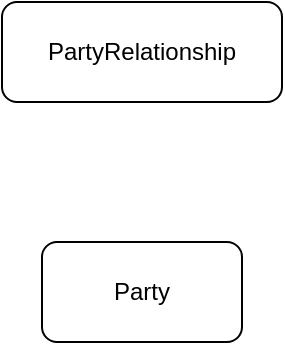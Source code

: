 <mxfile version="15.9.4" type="github">
  <diagram id="LjoO7NFVbJmHt4rmLPar" name="Page-1">
    <mxGraphModel dx="1483" dy="827" grid="1" gridSize="10" guides="1" tooltips="1" connect="1" arrows="1" fold="1" page="1" pageScale="1" pageWidth="1100" pageHeight="850" math="0" shadow="0">
      <root>
        <mxCell id="0" />
        <mxCell id="1" parent="0" />
        <mxCell id="BLckT2Vn7VJcxvCxK2wA-1" value="Party" style="rounded=1;whiteSpace=wrap;html=1;" vertex="1" parent="1">
          <mxGeometry x="420" y="290" width="100" height="50" as="geometry" />
        </mxCell>
        <mxCell id="BLckT2Vn7VJcxvCxK2wA-2" value="PartyRelationship" style="rounded=1;whiteSpace=wrap;html=1;" vertex="1" parent="1">
          <mxGeometry x="400" y="170" width="140" height="50" as="geometry" />
        </mxCell>
      </root>
    </mxGraphModel>
  </diagram>
</mxfile>
